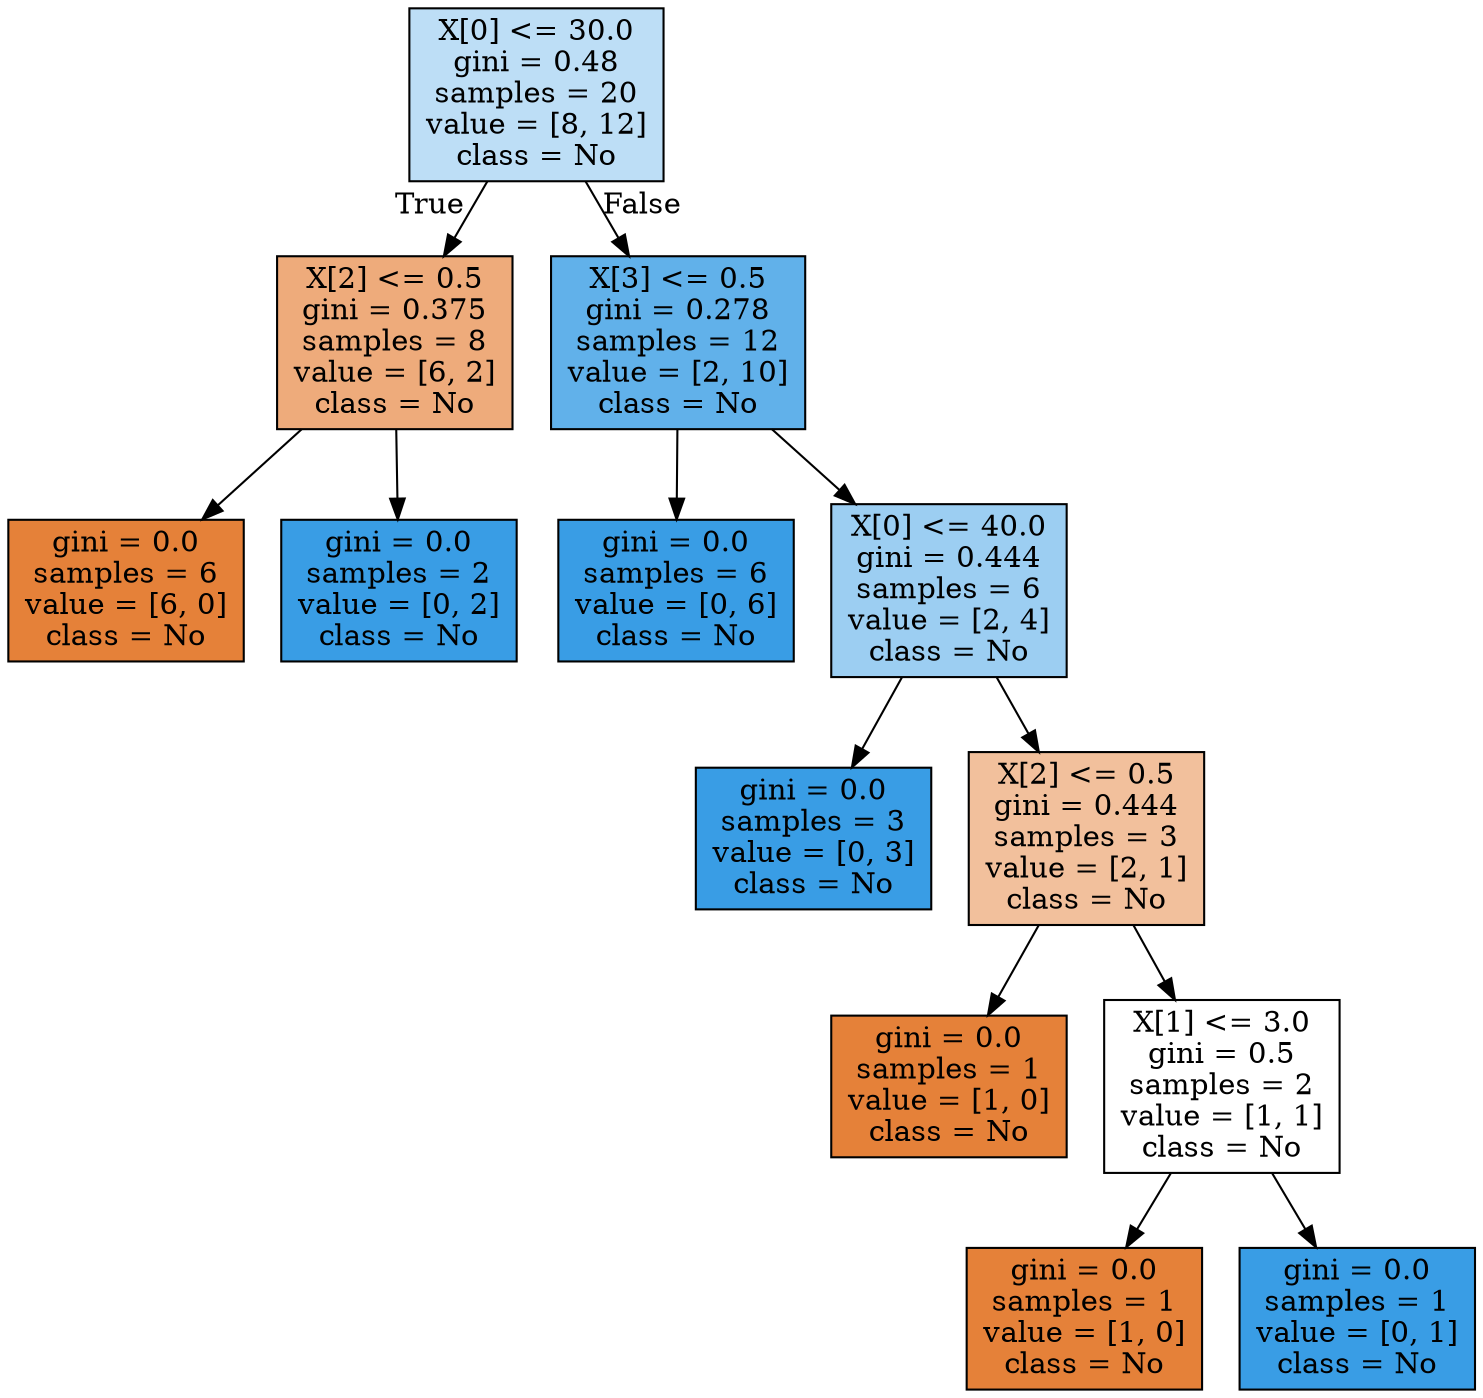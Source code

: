 digraph Tree {
node [shape=box, style="filled", color="black"] ;
0 [label="X[0] <= 30.0\ngini = 0.48\nsamples = 20\nvalue = [8, 12]\nclass = No", fillcolor="#bddef6"] ;
1 [label="X[2] <= 0.5\ngini = 0.375\nsamples = 8\nvalue = [6, 2]\nclass = No", fillcolor="#eeab7b"] ;
0 -> 1 [labeldistance=2.5, labelangle=45, headlabel="True"] ;
2 [label="gini = 0.0\nsamples = 6\nvalue = [6, 0]\nclass = No", fillcolor="#e58139"] ;
1 -> 2 ;
3 [label="gini = 0.0\nsamples = 2\nvalue = [0, 2]\nclass = No", fillcolor="#399de5"] ;
1 -> 3 ;
4 [label="X[3] <= 0.5\ngini = 0.278\nsamples = 12\nvalue = [2, 10]\nclass = No", fillcolor="#61b1ea"] ;
0 -> 4 [labeldistance=2.5, labelangle=-45, headlabel="False"] ;
5 [label="gini = 0.0\nsamples = 6\nvalue = [0, 6]\nclass = No", fillcolor="#399de5"] ;
4 -> 5 ;
6 [label="X[0] <= 40.0\ngini = 0.444\nsamples = 6\nvalue = [2, 4]\nclass = No", fillcolor="#9ccef2"] ;
4 -> 6 ;
7 [label="gini = 0.0\nsamples = 3\nvalue = [0, 3]\nclass = No", fillcolor="#399de5"] ;
6 -> 7 ;
8 [label="X[2] <= 0.5\ngini = 0.444\nsamples = 3\nvalue = [2, 1]\nclass = No", fillcolor="#f2c09c"] ;
6 -> 8 ;
9 [label="gini = 0.0\nsamples = 1\nvalue = [1, 0]\nclass = No", fillcolor="#e58139"] ;
8 -> 9 ;
10 [label="X[1] <= 3.0\ngini = 0.5\nsamples = 2\nvalue = [1, 1]\nclass = No", fillcolor="#ffffff"] ;
8 -> 10 ;
11 [label="gini = 0.0\nsamples = 1\nvalue = [1, 0]\nclass = No", fillcolor="#e58139"] ;
10 -> 11 ;
12 [label="gini = 0.0\nsamples = 1\nvalue = [0, 1]\nclass = No", fillcolor="#399de5"] ;
10 -> 12 ;
}
